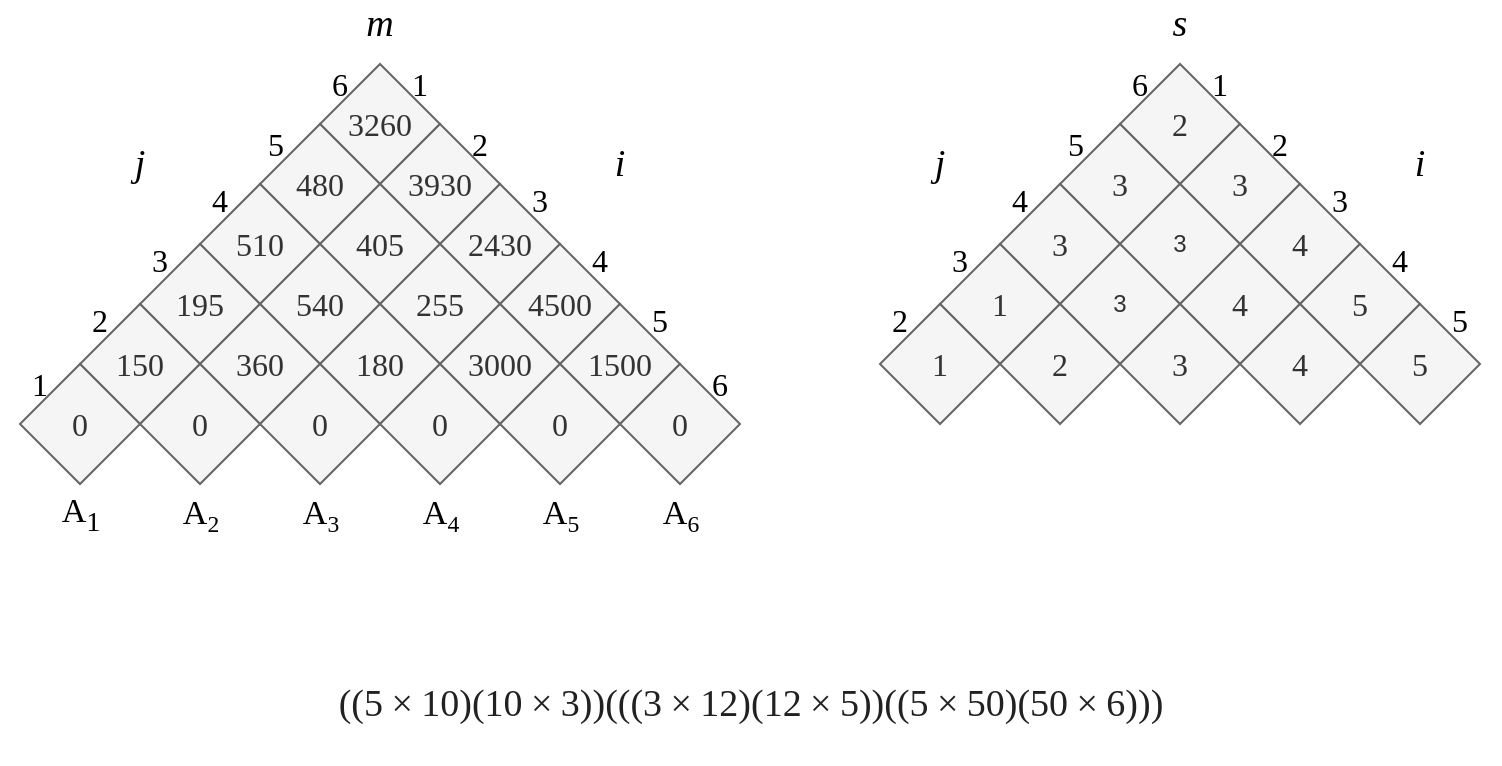 <mxfile version="12.3.3" type="github" pages="1">
  <diagram id="A5NQOXtNuCn2YS7XO_Ea" name="Page-1">
    <mxGraphModel dx="772" dy="457" grid="1" gridSize="10" guides="1" tooltips="1" connect="1" arrows="1" fold="1" page="1" pageScale="1" pageWidth="850" pageHeight="1100" math="0" shadow="0">
      <root>
        <mxCell id="0"/>
        <mxCell id="1" parent="0"/>
        <mxCell id="EKviAfosVV8FFSTH-Syd-3" value="3260" style="rhombus;whiteSpace=wrap;html=1;fillColor=#f5f5f5;strokeColor=#666666;fontColor=#333333;fontFamily=Times New Roman;fontSize=16;" vertex="1" parent="1">
          <mxGeometry x="210" y="190" width="60" height="60" as="geometry"/>
        </mxCell>
        <mxCell id="EKviAfosVV8FFSTH-Syd-4" value="3930" style="rhombus;whiteSpace=wrap;html=1;fillColor=#f5f5f5;strokeColor=#666666;fontColor=#333333;fontFamily=Times New Roman;fontSize=16;" vertex="1" parent="1">
          <mxGeometry x="240" y="220" width="60" height="60" as="geometry"/>
        </mxCell>
        <mxCell id="EKviAfosVV8FFSTH-Syd-5" value="2430" style="rhombus;whiteSpace=wrap;html=1;fillColor=#f5f5f5;strokeColor=#666666;fontColor=#333333;fontFamily=Times New Roman;fontSize=16;" vertex="1" parent="1">
          <mxGeometry x="270" y="250" width="60" height="60" as="geometry"/>
        </mxCell>
        <mxCell id="EKviAfosVV8FFSTH-Syd-6" value="4500" style="rhombus;whiteSpace=wrap;html=1;fillColor=#f5f5f5;strokeColor=#666666;fontColor=#333333;fontFamily=Times New Roman;fontSize=16;" vertex="1" parent="1">
          <mxGeometry x="300" y="280" width="60" height="60" as="geometry"/>
        </mxCell>
        <mxCell id="EKviAfosVV8FFSTH-Syd-7" value="1500" style="rhombus;whiteSpace=wrap;html=1;fillColor=#f5f5f5;strokeColor=#666666;fontColor=#333333;fontFamily=Times New Roman;fontSize=16;" vertex="1" parent="1">
          <mxGeometry x="330" y="310" width="60" height="60" as="geometry"/>
        </mxCell>
        <mxCell id="EKviAfosVV8FFSTH-Syd-8" value="0" style="rhombus;whiteSpace=wrap;html=1;fillColor=#f5f5f5;strokeColor=#666666;fontColor=#333333;fontFamily=Times New Roman;fontSize=16;" vertex="1" parent="1">
          <mxGeometry x="360" y="340" width="60" height="60" as="geometry"/>
        </mxCell>
        <mxCell id="EKviAfosVV8FFSTH-Syd-9" value="480" style="rhombus;whiteSpace=wrap;html=1;fillColor=#f5f5f5;strokeColor=#666666;fontColor=#333333;fontFamily=Times New Roman;fontSize=16;" vertex="1" parent="1">
          <mxGeometry x="180" y="220" width="60" height="60" as="geometry"/>
        </mxCell>
        <mxCell id="EKviAfosVV8FFSTH-Syd-10" value="405" style="rhombus;whiteSpace=wrap;html=1;fillColor=#f5f5f5;strokeColor=#666666;fontColor=#333333;fontFamily=Times New Roman;fontSize=16;" vertex="1" parent="1">
          <mxGeometry x="210" y="250" width="60" height="60" as="geometry"/>
        </mxCell>
        <mxCell id="EKviAfosVV8FFSTH-Syd-11" value="255" style="rhombus;whiteSpace=wrap;html=1;fillColor=#f5f5f5;strokeColor=#666666;fontColor=#333333;fontFamily=Times New Roman;fontSize=16;" vertex="1" parent="1">
          <mxGeometry x="240" y="280" width="60" height="60" as="geometry"/>
        </mxCell>
        <mxCell id="EKviAfosVV8FFSTH-Syd-12" value="3000" style="rhombus;whiteSpace=wrap;html=1;fillColor=#f5f5f5;strokeColor=#666666;fontColor=#333333;fontFamily=Times New Roman;fontSize=16;" vertex="1" parent="1">
          <mxGeometry x="270" y="310" width="60" height="60" as="geometry"/>
        </mxCell>
        <mxCell id="EKviAfosVV8FFSTH-Syd-13" value="0" style="rhombus;whiteSpace=wrap;html=1;fillColor=#f5f5f5;strokeColor=#666666;fontColor=#333333;fontFamily=Times New Roman;fontSize=16;" vertex="1" parent="1">
          <mxGeometry x="300" y="340" width="60" height="60" as="geometry"/>
        </mxCell>
        <mxCell id="EKviAfosVV8FFSTH-Syd-15" value="510" style="rhombus;whiteSpace=wrap;html=1;fillColor=#f5f5f5;strokeColor=#666666;fontColor=#333333;fontFamily=Times New Roman;fontSize=16;" vertex="1" parent="1">
          <mxGeometry x="150" y="250" width="60" height="60" as="geometry"/>
        </mxCell>
        <mxCell id="EKviAfosVV8FFSTH-Syd-16" value="540" style="rhombus;whiteSpace=wrap;html=1;fillColor=#f5f5f5;strokeColor=#666666;fontColor=#333333;fontFamily=Times New Roman;fontSize=16;" vertex="1" parent="1">
          <mxGeometry x="180" y="280" width="60" height="60" as="geometry"/>
        </mxCell>
        <mxCell id="EKviAfosVV8FFSTH-Syd-17" value="180" style="rhombus;whiteSpace=wrap;html=1;fillColor=#f5f5f5;strokeColor=#666666;fontColor=#333333;fontFamily=Times New Roman;fontSize=16;" vertex="1" parent="1">
          <mxGeometry x="210" y="310" width="60" height="60" as="geometry"/>
        </mxCell>
        <mxCell id="EKviAfosVV8FFSTH-Syd-18" value="0" style="rhombus;whiteSpace=wrap;html=1;fillColor=#f5f5f5;strokeColor=#666666;fontColor=#333333;fontFamily=Times New Roman;fontSize=16;" vertex="1" parent="1">
          <mxGeometry x="240" y="340" width="60" height="60" as="geometry"/>
        </mxCell>
        <mxCell id="EKviAfosVV8FFSTH-Syd-22" value="195" style="rhombus;whiteSpace=wrap;html=1;fillColor=#f5f5f5;strokeColor=#666666;fontColor=#333333;fontFamily=Times New Roman;fontSize=16;" vertex="1" parent="1">
          <mxGeometry x="120" y="280" width="60" height="60" as="geometry"/>
        </mxCell>
        <mxCell id="EKviAfosVV8FFSTH-Syd-23" value="360" style="rhombus;whiteSpace=wrap;html=1;fillColor=#f5f5f5;strokeColor=#666666;fontColor=#333333;fontFamily=Times New Roman;fontSize=16;" vertex="1" parent="1">
          <mxGeometry x="150" y="310" width="60" height="60" as="geometry"/>
        </mxCell>
        <mxCell id="EKviAfosVV8FFSTH-Syd-24" value="0" style="rhombus;whiteSpace=wrap;html=1;fillColor=#f5f5f5;strokeColor=#666666;fontColor=#333333;fontFamily=Times New Roman;fontSize=16;" vertex="1" parent="1">
          <mxGeometry x="180" y="340" width="60" height="60" as="geometry"/>
        </mxCell>
        <mxCell id="EKviAfosVV8FFSTH-Syd-25" value="150" style="rhombus;whiteSpace=wrap;html=1;fillColor=#f5f5f5;strokeColor=#666666;fontColor=#333333;fontFamily=Times New Roman;fontSize=16;" vertex="1" parent="1">
          <mxGeometry x="90" y="310" width="60" height="60" as="geometry"/>
        </mxCell>
        <mxCell id="EKviAfosVV8FFSTH-Syd-26" value="0" style="rhombus;whiteSpace=wrap;html=1;fillColor=#f5f5f5;strokeColor=#666666;fontColor=#333333;fontFamily=Times New Roman;fontSize=16;" vertex="1" parent="1">
          <mxGeometry x="120" y="340" width="60" height="60" as="geometry"/>
        </mxCell>
        <mxCell id="EKviAfosVV8FFSTH-Syd-27" value="&lt;font face=&quot;Times New Roman&quot; style=&quot;font-size: 16px;&quot;&gt;0&lt;/font&gt;" style="rhombus;whiteSpace=wrap;html=1;fillColor=#f5f5f5;strokeColor=#666666;fontColor=#333333;fontSize=16;" vertex="1" parent="1">
          <mxGeometry x="60" y="340" width="60" height="60" as="geometry"/>
        </mxCell>
        <mxCell id="EKviAfosVV8FFSTH-Syd-59" value="&lt;font style=&quot;font-size: 19px&quot;&gt;&lt;i&gt;m&lt;/i&gt;&lt;/font&gt;" style="text;html=1;strokeColor=none;fillColor=none;align=center;verticalAlign=middle;whiteSpace=wrap;rounded=0;fontFamily=Times New Roman;fontSize=16;" vertex="1" parent="1">
          <mxGeometry x="220" y="160" width="40" height="20" as="geometry"/>
        </mxCell>
        <mxCell id="EKviAfosVV8FFSTH-Syd-63" value="&lt;font style=&quot;font-size: 19px&quot;&gt;&lt;i&gt;i&lt;/i&gt;&lt;/font&gt;" style="text;html=1;strokeColor=none;fillColor=none;align=center;verticalAlign=middle;whiteSpace=wrap;rounded=0;fontFamily=Times New Roman;fontSize=16;" vertex="1" parent="1">
          <mxGeometry x="340" y="230" width="40" height="20" as="geometry"/>
        </mxCell>
        <mxCell id="EKviAfosVV8FFSTH-Syd-65" value="&lt;font style=&quot;font-size: 19px&quot;&gt;&lt;i&gt;j&lt;/i&gt;&lt;/font&gt;" style="text;html=1;strokeColor=none;fillColor=none;align=center;verticalAlign=middle;whiteSpace=wrap;rounded=0;fontFamily=Times New Roman;fontSize=16;" vertex="1" parent="1">
          <mxGeometry x="100" y="230" width="40" height="20" as="geometry"/>
        </mxCell>
        <mxCell id="EKviAfosVV8FFSTH-Syd-66" value="1" style="text;html=1;strokeColor=none;fillColor=none;align=center;verticalAlign=middle;whiteSpace=wrap;rounded=0;fontFamily=Times New Roman;fontSize=16;" vertex="1" parent="1">
          <mxGeometry x="50" y="340" width="40" height="20" as="geometry"/>
        </mxCell>
        <mxCell id="EKviAfosVV8FFSTH-Syd-67" value="2" style="text;html=1;strokeColor=none;fillColor=none;align=center;verticalAlign=middle;whiteSpace=wrap;rounded=0;fontFamily=Times New Roman;fontSize=16;" vertex="1" parent="1">
          <mxGeometry x="80" y="308" width="40" height="20" as="geometry"/>
        </mxCell>
        <mxCell id="EKviAfosVV8FFSTH-Syd-68" value="3" style="text;html=1;strokeColor=none;fillColor=none;align=center;verticalAlign=middle;whiteSpace=wrap;rounded=0;fontFamily=Times New Roman;fontSize=16;" vertex="1" parent="1">
          <mxGeometry x="110" y="278" width="40" height="20" as="geometry"/>
        </mxCell>
        <mxCell id="EKviAfosVV8FFSTH-Syd-69" value="4" style="text;html=1;strokeColor=none;fillColor=none;align=center;verticalAlign=middle;whiteSpace=wrap;rounded=0;fontFamily=Times New Roman;fontSize=16;" vertex="1" parent="1">
          <mxGeometry x="140" y="248" width="40" height="20" as="geometry"/>
        </mxCell>
        <mxCell id="EKviAfosVV8FFSTH-Syd-70" value="5" style="text;html=1;strokeColor=none;fillColor=none;align=center;verticalAlign=middle;whiteSpace=wrap;rounded=0;fontFamily=Times New Roman;fontSize=16;" vertex="1" parent="1">
          <mxGeometry x="168" y="220" width="40" height="20" as="geometry"/>
        </mxCell>
        <mxCell id="EKviAfosVV8FFSTH-Syd-71" value="6" style="text;html=1;strokeColor=none;fillColor=none;align=center;verticalAlign=middle;whiteSpace=wrap;rounded=0;fontFamily=Times New Roman;fontSize=16;" vertex="1" parent="1">
          <mxGeometry x="200" y="190" width="40" height="20" as="geometry"/>
        </mxCell>
        <mxCell id="EKviAfosVV8FFSTH-Syd-72" value="1" style="text;html=1;strokeColor=none;fillColor=none;align=center;verticalAlign=middle;whiteSpace=wrap;rounded=0;fontFamily=Times New Roman;fontSize=16;" vertex="1" parent="1">
          <mxGeometry x="240" y="190" width="40" height="20" as="geometry"/>
        </mxCell>
        <mxCell id="EKviAfosVV8FFSTH-Syd-73" value="2" style="text;html=1;strokeColor=none;fillColor=none;align=center;verticalAlign=middle;whiteSpace=wrap;rounded=0;fontFamily=Times New Roman;fontSize=16;" vertex="1" parent="1">
          <mxGeometry x="270" y="220" width="40" height="20" as="geometry"/>
        </mxCell>
        <mxCell id="EKviAfosVV8FFSTH-Syd-74" value="3" style="text;html=1;strokeColor=none;fillColor=none;align=center;verticalAlign=middle;whiteSpace=wrap;rounded=0;fontFamily=Times New Roman;fontSize=16;" vertex="1" parent="1">
          <mxGeometry x="300" y="248" width="40" height="20" as="geometry"/>
        </mxCell>
        <mxCell id="EKviAfosVV8FFSTH-Syd-75" value="4" style="text;html=1;strokeColor=none;fillColor=none;align=center;verticalAlign=middle;whiteSpace=wrap;rounded=0;fontFamily=Times New Roman;fontSize=16;" vertex="1" parent="1">
          <mxGeometry x="330" y="278" width="40" height="20" as="geometry"/>
        </mxCell>
        <mxCell id="EKviAfosVV8FFSTH-Syd-76" value="5" style="text;html=1;strokeColor=none;fillColor=none;align=center;verticalAlign=middle;whiteSpace=wrap;rounded=0;fontFamily=Times New Roman;fontSize=16;" vertex="1" parent="1">
          <mxGeometry x="360" y="308" width="40" height="20" as="geometry"/>
        </mxCell>
        <mxCell id="EKviAfosVV8FFSTH-Syd-77" value="6" style="text;html=1;strokeColor=none;fillColor=none;align=center;verticalAlign=middle;whiteSpace=wrap;rounded=0;fontFamily=Times New Roman;fontSize=16;" vertex="1" parent="1">
          <mxGeometry x="390" y="340" width="40" height="20" as="geometry"/>
        </mxCell>
        <mxCell id="EKviAfosVV8FFSTH-Syd-78" value="2" style="rhombus;whiteSpace=wrap;html=1;fillColor=#f5f5f5;strokeColor=#666666;fontColor=#333333;fontFamily=Times New Roman;fontSize=16;" vertex="1" parent="1">
          <mxGeometry x="610" y="190" width="60" height="60" as="geometry"/>
        </mxCell>
        <mxCell id="EKviAfosVV8FFSTH-Syd-79" value="3" style="rhombus;whiteSpace=wrap;html=1;fillColor=#f5f5f5;strokeColor=#666666;fontColor=#333333;fontFamily=Times New Roman;fontSize=16;" vertex="1" parent="1">
          <mxGeometry x="640" y="220" width="60" height="60" as="geometry"/>
        </mxCell>
        <mxCell id="EKviAfosVV8FFSTH-Syd-80" value="4" style="rhombus;whiteSpace=wrap;html=1;fillColor=#f5f5f5;strokeColor=#666666;fontColor=#333333;fontFamily=Times New Roman;fontSize=16;" vertex="1" parent="1">
          <mxGeometry x="670" y="250" width="60" height="60" as="geometry"/>
        </mxCell>
        <mxCell id="EKviAfosVV8FFSTH-Syd-81" value="5" style="rhombus;whiteSpace=wrap;html=1;fillColor=#f5f5f5;strokeColor=#666666;fontColor=#333333;fontFamily=Times New Roman;fontSize=16;" vertex="1" parent="1">
          <mxGeometry x="700" y="280" width="60" height="60" as="geometry"/>
        </mxCell>
        <mxCell id="EKviAfosVV8FFSTH-Syd-82" value="5" style="rhombus;whiteSpace=wrap;html=1;fillColor=#f5f5f5;strokeColor=#666666;fontColor=#333333;fontFamily=Times New Roman;fontSize=16;" vertex="1" parent="1">
          <mxGeometry x="730" y="310" width="60" height="60" as="geometry"/>
        </mxCell>
        <mxCell id="EKviAfosVV8FFSTH-Syd-84" value="3" style="rhombus;whiteSpace=wrap;html=1;fillColor=#f5f5f5;strokeColor=#666666;fontColor=#333333;fontFamily=Times New Roman;fontSize=16;" vertex="1" parent="1">
          <mxGeometry x="580" y="220" width="60" height="60" as="geometry"/>
        </mxCell>
        <mxCell id="EKviAfosVV8FFSTH-Syd-85" value="3" style="rhombus;whiteSpace=wrap;html=1;fillColor=#f5f5f5;strokeColor=#666666;fontColor=#333333;" vertex="1" parent="1">
          <mxGeometry x="610" y="250" width="60" height="60" as="geometry"/>
        </mxCell>
        <mxCell id="EKviAfosVV8FFSTH-Syd-86" value="4" style="rhombus;whiteSpace=wrap;html=1;fillColor=#f5f5f5;strokeColor=#666666;fontColor=#333333;fontFamily=Times New Roman;fontSize=16;" vertex="1" parent="1">
          <mxGeometry x="640" y="280" width="60" height="60" as="geometry"/>
        </mxCell>
        <mxCell id="EKviAfosVV8FFSTH-Syd-87" value="4" style="rhombus;whiteSpace=wrap;html=1;fillColor=#f5f5f5;strokeColor=#666666;fontColor=#333333;fontFamily=Times New Roman;fontSize=16;" vertex="1" parent="1">
          <mxGeometry x="670" y="310" width="60" height="60" as="geometry"/>
        </mxCell>
        <mxCell id="EKviAfosVV8FFSTH-Syd-89" value="3" style="rhombus;whiteSpace=wrap;html=1;fillColor=#f5f5f5;strokeColor=#666666;fontColor=#333333;fontFamily=Times New Roman;fontSize=16;" vertex="1" parent="1">
          <mxGeometry x="550" y="250" width="60" height="60" as="geometry"/>
        </mxCell>
        <mxCell id="EKviAfosVV8FFSTH-Syd-90" value="3" style="rhombus;whiteSpace=wrap;html=1;fillColor=#f5f5f5;strokeColor=#666666;fontColor=#333333;" vertex="1" parent="1">
          <mxGeometry x="580" y="280" width="60" height="60" as="geometry"/>
        </mxCell>
        <mxCell id="EKviAfosVV8FFSTH-Syd-91" value="3" style="rhombus;whiteSpace=wrap;html=1;fillColor=#f5f5f5;strokeColor=#666666;fontColor=#333333;fontFamily=Times New Roman;fontSize=16;" vertex="1" parent="1">
          <mxGeometry x="610" y="310" width="60" height="60" as="geometry"/>
        </mxCell>
        <mxCell id="EKviAfosVV8FFSTH-Syd-93" value="1" style="rhombus;whiteSpace=wrap;html=1;fillColor=#f5f5f5;strokeColor=#666666;fontColor=#333333;fontFamily=Times New Roman;fontSize=16;" vertex="1" parent="1">
          <mxGeometry x="520" y="280" width="60" height="60" as="geometry"/>
        </mxCell>
        <mxCell id="EKviAfosVV8FFSTH-Syd-94" value="2" style="rhombus;whiteSpace=wrap;html=1;fillColor=#f5f5f5;strokeColor=#666666;fontColor=#333333;fontFamily=Times New Roman;fontSize=16;" vertex="1" parent="1">
          <mxGeometry x="550" y="310" width="60" height="60" as="geometry"/>
        </mxCell>
        <mxCell id="EKviAfosVV8FFSTH-Syd-96" value="1" style="rhombus;whiteSpace=wrap;html=1;fillColor=#f5f5f5;strokeColor=#666666;fontColor=#333333;fontFamily=Times New Roman;fontSize=16;" vertex="1" parent="1">
          <mxGeometry x="490" y="310" width="60" height="60" as="geometry"/>
        </mxCell>
        <mxCell id="EKviAfosVV8FFSTH-Syd-99" value="&lt;font style=&quot;font-size: 19px&quot;&gt;&lt;i&gt;s&lt;/i&gt;&lt;/font&gt;" style="text;html=1;strokeColor=none;fillColor=none;align=center;verticalAlign=middle;whiteSpace=wrap;rounded=0;fontFamily=Times New Roman;fontSize=16;" vertex="1" parent="1">
          <mxGeometry x="620" y="160" width="40" height="20" as="geometry"/>
        </mxCell>
        <mxCell id="EKviAfosVV8FFSTH-Syd-100" value="&lt;font style=&quot;font-size: 19px&quot;&gt;&lt;i&gt;i&lt;/i&gt;&lt;/font&gt;" style="text;html=1;strokeColor=none;fillColor=none;align=center;verticalAlign=middle;whiteSpace=wrap;rounded=0;fontFamily=Times New Roman;fontSize=16;" vertex="1" parent="1">
          <mxGeometry x="740" y="230" width="40" height="20" as="geometry"/>
        </mxCell>
        <mxCell id="EKviAfosVV8FFSTH-Syd-101" value="&lt;font style=&quot;font-size: 19px&quot;&gt;&lt;i&gt;j&lt;/i&gt;&lt;/font&gt;" style="text;html=1;strokeColor=none;fillColor=none;align=center;verticalAlign=middle;whiteSpace=wrap;rounded=0;fontFamily=Times New Roman;fontSize=16;" vertex="1" parent="1">
          <mxGeometry x="500" y="230" width="40" height="20" as="geometry"/>
        </mxCell>
        <mxCell id="EKviAfosVV8FFSTH-Syd-103" value="2" style="text;html=1;strokeColor=none;fillColor=none;align=center;verticalAlign=middle;whiteSpace=wrap;rounded=0;fontFamily=Times New Roman;fontSize=16;" vertex="1" parent="1">
          <mxGeometry x="480" y="308" width="40" height="20" as="geometry"/>
        </mxCell>
        <mxCell id="EKviAfosVV8FFSTH-Syd-104" value="3" style="text;html=1;strokeColor=none;fillColor=none;align=center;verticalAlign=middle;whiteSpace=wrap;rounded=0;fontFamily=Times New Roman;fontSize=16;" vertex="1" parent="1">
          <mxGeometry x="510" y="278" width="40" height="20" as="geometry"/>
        </mxCell>
        <mxCell id="EKviAfosVV8FFSTH-Syd-105" value="4" style="text;html=1;strokeColor=none;fillColor=none;align=center;verticalAlign=middle;whiteSpace=wrap;rounded=0;fontFamily=Times New Roman;fontSize=16;" vertex="1" parent="1">
          <mxGeometry x="540" y="248" width="40" height="20" as="geometry"/>
        </mxCell>
        <mxCell id="EKviAfosVV8FFSTH-Syd-106" value="5" style="text;html=1;strokeColor=none;fillColor=none;align=center;verticalAlign=middle;whiteSpace=wrap;rounded=0;fontFamily=Times New Roman;fontSize=16;" vertex="1" parent="1">
          <mxGeometry x="568" y="220" width="40" height="20" as="geometry"/>
        </mxCell>
        <mxCell id="EKviAfosVV8FFSTH-Syd-107" value="6" style="text;html=1;strokeColor=none;fillColor=none;align=center;verticalAlign=middle;whiteSpace=wrap;rounded=0;fontFamily=Times New Roman;fontSize=16;" vertex="1" parent="1">
          <mxGeometry x="600" y="190" width="40" height="20" as="geometry"/>
        </mxCell>
        <mxCell id="EKviAfosVV8FFSTH-Syd-108" value="1" style="text;html=1;strokeColor=none;fillColor=none;align=center;verticalAlign=middle;whiteSpace=wrap;rounded=0;fontFamily=Times New Roman;fontSize=16;" vertex="1" parent="1">
          <mxGeometry x="640" y="190" width="40" height="20" as="geometry"/>
        </mxCell>
        <mxCell id="EKviAfosVV8FFSTH-Syd-109" value="2" style="text;html=1;strokeColor=none;fillColor=none;align=center;verticalAlign=middle;whiteSpace=wrap;rounded=0;fontFamily=Times New Roman;fontSize=16;" vertex="1" parent="1">
          <mxGeometry x="670" y="220" width="40" height="20" as="geometry"/>
        </mxCell>
        <mxCell id="EKviAfosVV8FFSTH-Syd-110" value="3" style="text;html=1;strokeColor=none;fillColor=none;align=center;verticalAlign=middle;whiteSpace=wrap;rounded=0;fontFamily=Times New Roman;fontSize=16;" vertex="1" parent="1">
          <mxGeometry x="700" y="248" width="40" height="20" as="geometry"/>
        </mxCell>
        <mxCell id="EKviAfosVV8FFSTH-Syd-111" value="4" style="text;html=1;strokeColor=none;fillColor=none;align=center;verticalAlign=middle;whiteSpace=wrap;rounded=0;fontFamily=Times New Roman;fontSize=16;" vertex="1" parent="1">
          <mxGeometry x="730" y="278" width="40" height="20" as="geometry"/>
        </mxCell>
        <mxCell id="EKviAfosVV8FFSTH-Syd-112" value="5" style="text;html=1;strokeColor=none;fillColor=none;align=center;verticalAlign=middle;whiteSpace=wrap;rounded=0;fontFamily=Times New Roman;fontSize=16;" vertex="1" parent="1">
          <mxGeometry x="760" y="308" width="40" height="20" as="geometry"/>
        </mxCell>
        <mxCell id="EKviAfosVV8FFSTH-Syd-114" value="&lt;font style=&quot;font-size: 17px&quot;&gt;A&lt;sub&gt;1&lt;/sub&gt;&lt;/font&gt;" style="text;html=1;align=center;verticalAlign=middle;resizable=0;points=[];;autosize=1;fontSize=16;fontFamily=Times New Roman;" vertex="1" parent="1">
          <mxGeometry x="75" y="400" width="30" height="30" as="geometry"/>
        </mxCell>
        <mxCell id="EKviAfosVV8FFSTH-Syd-115" value="&lt;font style=&quot;font-size: 17px&quot;&gt;A&lt;/font&gt;&lt;font style=&quot;font-size: 14.167px&quot;&gt;&lt;sub&gt;2&lt;/sub&gt;&lt;/font&gt;" style="text;html=1;align=center;verticalAlign=middle;resizable=0;points=[];;autosize=1;fontSize=16;fontFamily=Times New Roman;" vertex="1" parent="1">
          <mxGeometry x="135" y="400" width="30" height="30" as="geometry"/>
        </mxCell>
        <mxCell id="EKviAfosVV8FFSTH-Syd-116" value="&lt;font style=&quot;font-size: 17px&quot;&gt;A&lt;/font&gt;&lt;font style=&quot;font-size: 14.167px&quot;&gt;&lt;sub&gt;3&lt;/sub&gt;&lt;/font&gt;" style="text;html=1;align=center;verticalAlign=middle;resizable=0;points=[];;autosize=1;fontSize=16;fontFamily=Times New Roman;" vertex="1" parent="1">
          <mxGeometry x="195" y="400" width="30" height="30" as="geometry"/>
        </mxCell>
        <mxCell id="EKviAfosVV8FFSTH-Syd-117" value="&lt;font style=&quot;font-size: 17px&quot;&gt;A&lt;/font&gt;&lt;font style=&quot;font-size: 14.167px&quot;&gt;&lt;sub&gt;4&lt;/sub&gt;&lt;/font&gt;" style="text;html=1;align=center;verticalAlign=middle;resizable=0;points=[];;autosize=1;fontSize=16;fontFamily=Times New Roman;" vertex="1" parent="1">
          <mxGeometry x="255" y="400" width="30" height="30" as="geometry"/>
        </mxCell>
        <mxCell id="EKviAfosVV8FFSTH-Syd-118" value="&lt;font style=&quot;font-size: 17px&quot;&gt;A&lt;/font&gt;&lt;font style=&quot;font-size: 14.167px&quot;&gt;&lt;sub&gt;5&lt;/sub&gt;&lt;/font&gt;" style="text;html=1;align=center;verticalAlign=middle;resizable=0;points=[];;autosize=1;fontSize=16;fontFamily=Times New Roman;" vertex="1" parent="1">
          <mxGeometry x="315" y="400" width="30" height="30" as="geometry"/>
        </mxCell>
        <mxCell id="EKviAfosVV8FFSTH-Syd-119" value="&lt;font style=&quot;font-size: 17px&quot;&gt;A&lt;/font&gt;&lt;font style=&quot;font-size: 14.167px&quot;&gt;&lt;sub&gt;6&lt;/sub&gt;&lt;/font&gt;" style="text;html=1;align=center;verticalAlign=middle;resizable=0;points=[];;autosize=1;fontSize=16;fontFamily=Times New Roman;" vertex="1" parent="1">
          <mxGeometry x="375" y="400" width="30" height="30" as="geometry"/>
        </mxCell>
        <mxCell id="EKviAfosVV8FFSTH-Syd-120" value="&lt;p style=&quot;box-sizing: inherit ; margin: 1em 0px ; color: rgba(0 , 0 , 0 , 0.87) ; white-space: normal&quot;&gt;&lt;span style=&quot;box-sizing: inherit&quot;&gt;&lt;span class=&quot;katex-display&quot; style=&quot;box-sizing: inherit ; display: block ; margin: 1em 0px ; text-align: center&quot;&gt;&lt;span class=&quot;katex&quot; style=&quot;box-sizing: inherit ; font-stretch: normal ; font-size: 19px ; line-height: 1.2 ; white-space: nowrap ; display: block ; max-width: 100%&quot;&gt;&lt;span class=&quot;katex-html&quot; style=&quot;box-sizing: inherit ; overflow-y: hidden ; display: block ; position: relative&quot;&gt;&lt;span class=&quot;base&quot; style=&quot;box-sizing: inherit ; position: relative ; display: inline-block&quot;&gt;&lt;span class=&quot;mopen&quot; style=&quot;box-sizing: inherit&quot;&gt;(&lt;/span&gt;&lt;span class=&quot;mopen&quot; style=&quot;box-sizing: inherit&quot;&gt;(&lt;/span&gt;&lt;span class=&quot;mord&quot; style=&quot;box-sizing: inherit&quot;&gt;5&lt;/span&gt;&lt;span class=&quot;mspace&quot; style=&quot;box-sizing: inherit ; display: inline-block ; margin-right: 0.222em&quot;&gt;&lt;/span&gt;&lt;span class=&quot;mbin&quot; style=&quot;box-sizing: inherit&quot;&gt;×&lt;/span&gt;&lt;span class=&quot;mspace&quot; style=&quot;box-sizing: inherit ; display: inline-block ; margin-right: 0.222em&quot;&gt;&lt;/span&gt;&lt;/span&gt;&lt;span class=&quot;base&quot; style=&quot;box-sizing: inherit ; position: relative ; display: inline-block&quot;&gt;&lt;span class=&quot;strut&quot; style=&quot;box-sizing: inherit ; display: inline-block ; height: 1em ; vertical-align: -0.25em&quot;&gt;&lt;/span&gt;&lt;span class=&quot;mord&quot; style=&quot;box-sizing: inherit&quot;&gt;1&lt;/span&gt;&lt;span class=&quot;mord&quot; style=&quot;box-sizing: inherit&quot;&gt;0&lt;/span&gt;&lt;span class=&quot;mclose&quot; style=&quot;box-sizing: inherit&quot;&gt;)&lt;/span&gt;&lt;span class=&quot;mopen&quot; style=&quot;box-sizing: inherit&quot;&gt;(&lt;/span&gt;&lt;span class=&quot;mord&quot; style=&quot;box-sizing: inherit&quot;&gt;1&lt;/span&gt;&lt;span class=&quot;mord&quot; style=&quot;box-sizing: inherit&quot;&gt;0&lt;/span&gt;&lt;span class=&quot;mspace&quot; style=&quot;box-sizing: inherit ; display: inline-block ; margin-right: 0.222em&quot;&gt;&lt;/span&gt;&lt;span class=&quot;mbin&quot; style=&quot;box-sizing: inherit&quot;&gt;×&lt;/span&gt;&lt;span class=&quot;mspace&quot; style=&quot;box-sizing: inherit ; display: inline-block ; margin-right: 0.222em&quot;&gt;&lt;/span&gt;&lt;/span&gt;&lt;span class=&quot;base&quot; style=&quot;box-sizing: inherit ; position: relative ; display: inline-block&quot;&gt;&lt;span class=&quot;strut&quot; style=&quot;box-sizing: inherit ; display: inline-block ; height: 1em ; vertical-align: -0.25em&quot;&gt;&lt;/span&gt;&lt;span class=&quot;mord&quot; style=&quot;box-sizing: inherit&quot;&gt;3&lt;/span&gt;&lt;span class=&quot;mclose&quot; style=&quot;box-sizing: inherit&quot;&gt;)&lt;/span&gt;&lt;span class=&quot;mclose&quot; style=&quot;box-sizing: inherit&quot;&gt;)&lt;/span&gt;&lt;span class=&quot;mopen&quot; style=&quot;box-sizing: inherit&quot;&gt;(&lt;/span&gt;&lt;span class=&quot;mopen&quot; style=&quot;box-sizing: inherit&quot;&gt;(&lt;/span&gt;&lt;span class=&quot;mopen&quot; style=&quot;box-sizing: inherit&quot;&gt;(&lt;/span&gt;&lt;span class=&quot;mord&quot; style=&quot;box-sizing: inherit&quot;&gt;3&lt;/span&gt;&lt;span class=&quot;mspace&quot; style=&quot;box-sizing: inherit ; display: inline-block ; margin-right: 0.222em&quot;&gt;&lt;/span&gt;&lt;span class=&quot;mbin&quot; style=&quot;box-sizing: inherit&quot;&gt;×&lt;/span&gt;&lt;span class=&quot;mspace&quot; style=&quot;box-sizing: inherit ; display: inline-block ; margin-right: 0.222em&quot;&gt;&lt;/span&gt;&lt;/span&gt;&lt;span class=&quot;base&quot; style=&quot;box-sizing: inherit ; position: relative ; display: inline-block&quot;&gt;&lt;span class=&quot;strut&quot; style=&quot;box-sizing: inherit ; display: inline-block ; height: 1em ; vertical-align: -0.25em&quot;&gt;&lt;/span&gt;&lt;span class=&quot;mord&quot; style=&quot;box-sizing: inherit&quot;&gt;1&lt;/span&gt;&lt;span class=&quot;mord&quot; style=&quot;box-sizing: inherit&quot;&gt;2&lt;/span&gt;&lt;span class=&quot;mclose&quot; style=&quot;box-sizing: inherit&quot;&gt;)&lt;/span&gt;&lt;span class=&quot;mopen&quot; style=&quot;box-sizing: inherit&quot;&gt;(&lt;/span&gt;&lt;span class=&quot;mord&quot; style=&quot;box-sizing: inherit&quot;&gt;1&lt;/span&gt;&lt;span class=&quot;mord&quot; style=&quot;box-sizing: inherit&quot;&gt;2&lt;/span&gt;&lt;span class=&quot;mspace&quot; style=&quot;box-sizing: inherit ; display: inline-block ; margin-right: 0.222em&quot;&gt;&lt;/span&gt;&lt;span class=&quot;mbin&quot; style=&quot;box-sizing: inherit&quot;&gt;×&lt;/span&gt;&lt;span class=&quot;mspace&quot; style=&quot;box-sizing: inherit ; display: inline-block ; margin-right: 0.222em&quot;&gt;&lt;/span&gt;&lt;/span&gt;&lt;span class=&quot;base&quot; style=&quot;box-sizing: inherit ; position: relative ; display: inline-block&quot;&gt;&lt;span class=&quot;strut&quot; style=&quot;box-sizing: inherit ; display: inline-block ; height: 1em ; vertical-align: -0.25em&quot;&gt;&lt;/span&gt;&lt;span class=&quot;mord&quot; style=&quot;box-sizing: inherit&quot;&gt;5&lt;/span&gt;&lt;span class=&quot;mclose&quot; style=&quot;box-sizing: inherit&quot;&gt;)&lt;/span&gt;&lt;span class=&quot;mclose&quot; style=&quot;box-sizing: inherit&quot;&gt;)&lt;/span&gt;&lt;span class=&quot;mopen&quot; style=&quot;box-sizing: inherit&quot;&gt;(&lt;/span&gt;&lt;span class=&quot;mopen&quot; style=&quot;box-sizing: inherit&quot;&gt;(&lt;/span&gt;&lt;span class=&quot;mord&quot; style=&quot;box-sizing: inherit&quot;&gt;5&lt;/span&gt;&lt;span class=&quot;mspace&quot; style=&quot;box-sizing: inherit ; display: inline-block ; margin-right: 0.222em&quot;&gt;&lt;/span&gt;&lt;span class=&quot;mbin&quot; style=&quot;box-sizing: inherit&quot;&gt;×&lt;/span&gt;&lt;span class=&quot;mspace&quot; style=&quot;box-sizing: inherit ; display: inline-block ; margin-right: 0.222em&quot;&gt;&lt;/span&gt;&lt;/span&gt;&lt;span class=&quot;base&quot; style=&quot;box-sizing: inherit ; position: relative ; display: inline-block&quot;&gt;&lt;span class=&quot;strut&quot; style=&quot;box-sizing: inherit ; display: inline-block ; height: 1em ; vertical-align: -0.25em&quot;&gt;&lt;/span&gt;&lt;span class=&quot;mord&quot; style=&quot;box-sizing: inherit&quot;&gt;5&lt;/span&gt;&lt;span class=&quot;mord&quot; style=&quot;box-sizing: inherit&quot;&gt;0&lt;/span&gt;&lt;span class=&quot;mclose&quot; style=&quot;box-sizing: inherit&quot;&gt;)&lt;/span&gt;&lt;span class=&quot;mopen&quot; style=&quot;box-sizing: inherit&quot;&gt;(&lt;/span&gt;&lt;span class=&quot;mord&quot; style=&quot;box-sizing: inherit&quot;&gt;5&lt;/span&gt;&lt;span class=&quot;mord&quot; style=&quot;box-sizing: inherit&quot;&gt;0&lt;/span&gt;&lt;span class=&quot;mspace&quot; style=&quot;box-sizing: inherit ; display: inline-block ; margin-right: 0.222em&quot;&gt;&lt;/span&gt;&lt;span class=&quot;mbin&quot; style=&quot;box-sizing: inherit&quot;&gt;×&lt;/span&gt;&lt;span class=&quot;mspace&quot; style=&quot;box-sizing: inherit ; display: inline-block ; margin-right: 0.222em&quot;&gt;&lt;/span&gt;&lt;/span&gt;&lt;span class=&quot;base&quot; style=&quot;box-sizing: inherit ; position: relative ; display: inline-block&quot;&gt;&lt;span class=&quot;strut&quot; style=&quot;box-sizing: inherit ; display: inline-block ; height: 1em ; vertical-align: -0.25em&quot;&gt;&lt;/span&gt;&lt;span class=&quot;mord&quot; style=&quot;box-sizing: inherit&quot;&gt;6&lt;/span&gt;&lt;span class=&quot;mclose&quot; style=&quot;box-sizing: inherit&quot;&gt;)&lt;/span&gt;&lt;span class=&quot;mclose&quot; style=&quot;box-sizing: inherit&quot;&gt;)&lt;/span&gt;&lt;span class=&quot;mclose&quot; style=&quot;box-sizing: inherit&quot;&gt;)&lt;/span&gt;&lt;/span&gt;&lt;/span&gt;&lt;/span&gt;&lt;/span&gt;&lt;/span&gt;&lt;/p&gt;" style="text;html=1;align=center;verticalAlign=middle;resizable=0;points=[];;autosize=1;fontSize=16;fontFamily=Times New Roman;" vertex="1" parent="1">
          <mxGeometry x="210" y="480" width="430" height="60" as="geometry"/>
        </mxCell>
      </root>
    </mxGraphModel>
  </diagram>
</mxfile>
